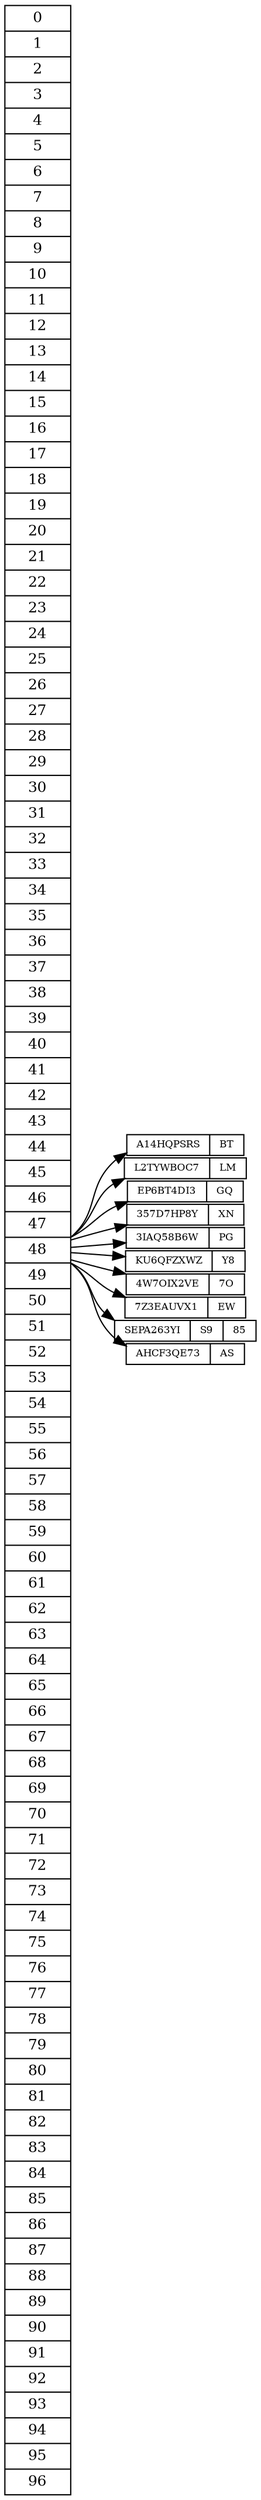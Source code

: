 digraph {
splines=true;
nodesep=.01;
rankdir=LR;
node[fontsize=8,shape=record,height=.1];
ht[fontsize=12,label="<l0>0|<l1>1|<l2>2|<l3>3|<l4>4|<l5>5|<l6>6|<l7>7|<l8>8|<l9>9|<l10>10|<l11>11|<l12>12|<l13>13|<l14>14|<l15>15|<l16>16|<l17>17|<l18>18|<l19>19|<l20>20|<l21>21|<l22>22|<l23>23|<l24>24|<l25>25|<l26>26|<l27>27|<l28>28|<l29>29|<l30>30|<l31>31|<l32>32|<l33>33|<l34>34|<l35>35|<l36>36|<l37>37|<l38>38|<l39>39|<l40>40|<l41>41|<l42>42|<l43>43|<l44>44|<l45>45|<l46>46|<l47>47|<l48>48|<l49>49|<l50>50|<l51>51|<l52>52|<l53>53|<l54>54|<l55>55|<l56>56|<l57>57|<l58>58|<l59>59|<l60>60|<l61>61|<l62>62|<l63>63|<l64>64|<l65>65|<l66>66|<l67>67|<l68>68|<l69>69|<l70>70|<l71>71|<l72>72|<l73>73|<l74>74|<l75>75|<l76>76|<l77>77|<l78>78|<l79>79|<l80>80|<l81>81|<l82>82|<l83>83|<l84>84|<l85>85|<l86>86|<l87>87|<l88>88|<l89>89|<l90>90|<l91>91|<l92>92|<l93>93|<l94>94|<l95>95|<l96>96"];
node1[label="{<l>A14HQPSRS|BT}"];
node2[label="{<l>L2TYWBOC7|LM}"];
node3[label="{<l>EP6BT4DI3|GQ}"];
node4[label="{<l>357D7HP8Y|XN}"];
node5[label="{<l>3IAQ58B6W|PG}"];
node6[label="{<l>KU6QFZXWZ|Y8}"];
node7[label="{<l>4W7OIX2VE|7O}"];
node8[label="{<l>7Z3EAUVX1|EW}"];
node9[label="{<l>SEPA263YI|S9|85}"];
node10[label="{<l>AHCF3QE73|AS}"];
ht:f20->node1:1;
ht:f32->node2:1;
ht:f35->node3:1;
ht:f46->node4:1;
ht:f60->node5:1;
ht:f75->node6:1;
ht:f83->node7:1;
ht:f85->node8:1;
ht:f86->node9:1;
ht:f89->node10:1;
}
